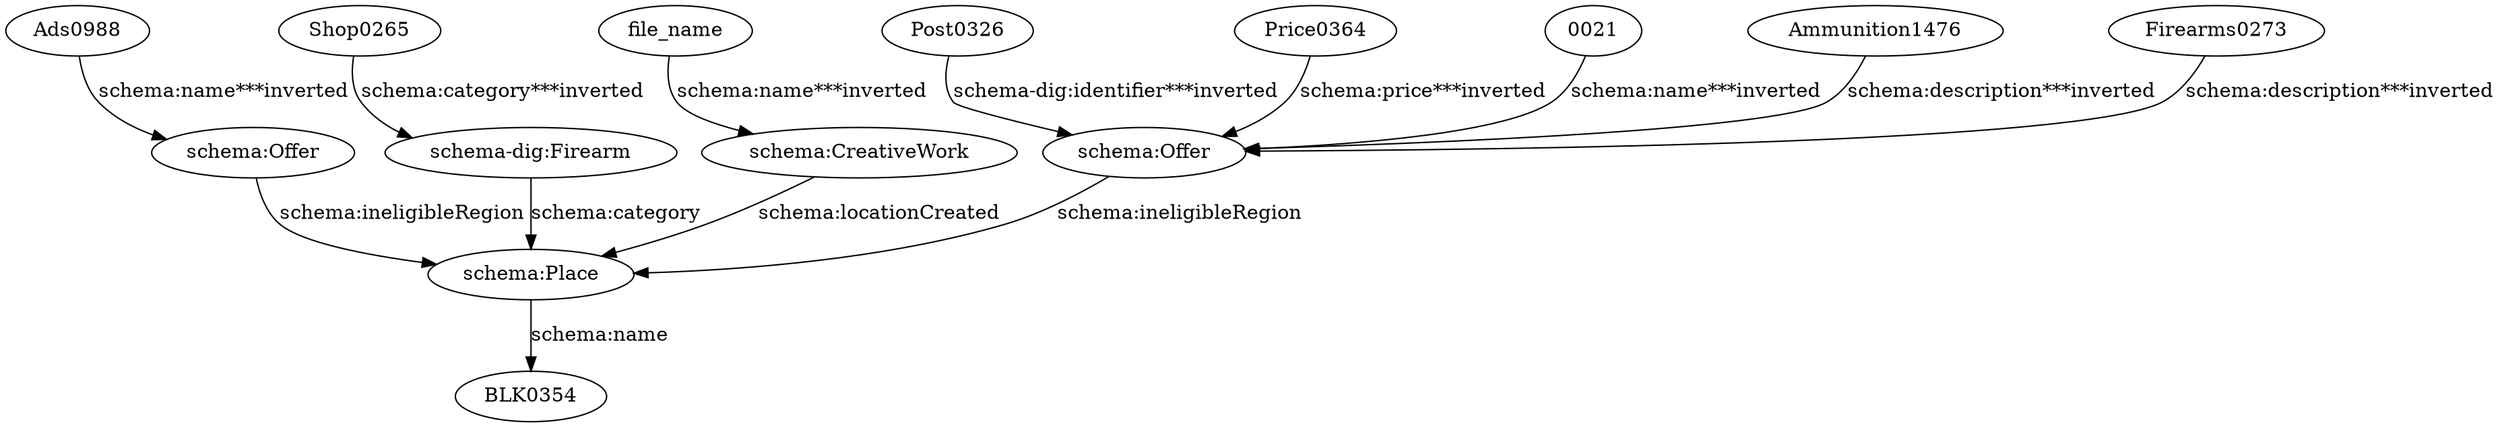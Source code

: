 digraph {
  "0021" [type=attribute_name,label="0021"]
  "schema:Offer1" [type=class_uri,label="schema:Offer"]
  Ads0988 [type=attribute_name,label=Ads0988]
  "schema:Offer2" [type=class_uri,label="schema:Offer"]
  Ammunition1476 [type=attribute_name,label=Ammunition1476]
  Firearms0273 [type=attribute_name,label=Firearms0273]
  Post0326 [type=attribute_name,label=Post0326]
  Price0364 [type=attribute_name,label=Price0364]
  Shop0265 [type=attribute_name,label=Shop0265]
  "schema-dig:Firearm1" [type=class_uri,label="schema-dig:Firearm"]
  file_name [type=attribute_name,label=file_name]
  "schema:CreativeWork1" [type=class_uri,label="schema:CreativeWork"]
  "schema:Place1" [type=class_uri,label="schema:Place"]
  BLK0354 [type=attribute_name,label=BLK0354]
  "0021" -> "schema:Offer1" [type=st_property_uri,label="schema:name***inverted",weight=1]
  Ads0988 -> "schema:Offer2" [type=st_property_uri,label="schema:name***inverted",weight=1]
  Ammunition1476 -> "schema:Offer1" [type=st_property_uri,label="schema:description***inverted",weight=1]
  Firearms0273 -> "schema:Offer1" [type=st_property_uri,label="schema:description***inverted",weight=1]
  Post0326 -> "schema:Offer1" [type=st_property_uri,label="schema-dig:identifier***inverted",weight=1]
  Price0364 -> "schema:Offer1" [type=st_property_uri,label="schema:price***inverted",weight=1]
  Shop0265 -> "schema-dig:Firearm1" [type=st_property_uri,label="schema:category***inverted",weight=1]
  file_name -> "schema:CreativeWork1" [type=st_property_uri,label="schema:name***inverted",weight=1]
  "schema-dig:Firearm1" -> "schema:Place1" [label="schema:category",type=inherited,weight=300]
  "schema:CreativeWork1" -> "schema:Place1" [label="schema:locationCreated",type=direct_property_uri,weight=100]
  "schema:Offer1" -> "schema:Place1" [label="schema:ineligibleRegion",type=direct_property_uri,weight=100]
  "schema:Offer2" -> "schema:Place1" [label="schema:ineligibleRegion",type=direct_property_uri,weight=100]
  "schema:Place1" -> BLK0354 [label="schema:name",type=st_property_uri]
}
